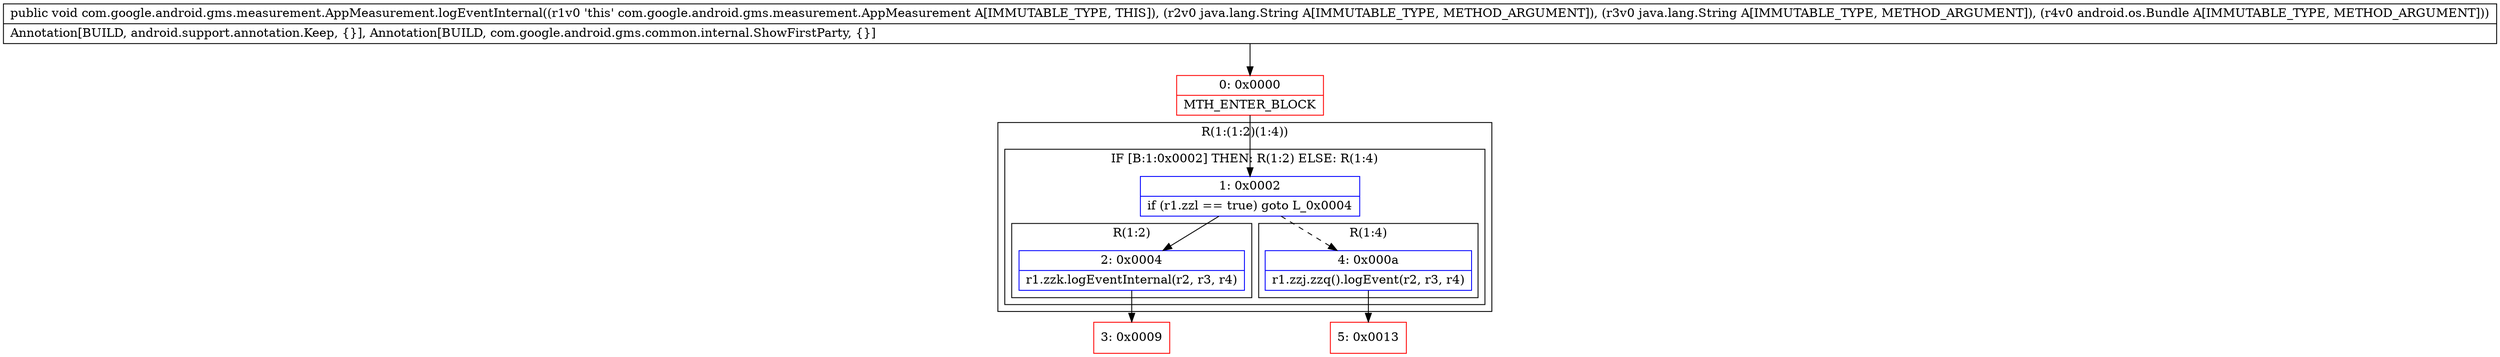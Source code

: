 digraph "CFG forcom.google.android.gms.measurement.AppMeasurement.logEventInternal(Ljava\/lang\/String;Ljava\/lang\/String;Landroid\/os\/Bundle;)V" {
subgraph cluster_Region_1927854940 {
label = "R(1:(1:2)(1:4))";
node [shape=record,color=blue];
subgraph cluster_IfRegion_71008406 {
label = "IF [B:1:0x0002] THEN: R(1:2) ELSE: R(1:4)";
node [shape=record,color=blue];
Node_1 [shape=record,label="{1\:\ 0x0002|if (r1.zzl == true) goto L_0x0004\l}"];
subgraph cluster_Region_1894866531 {
label = "R(1:2)";
node [shape=record,color=blue];
Node_2 [shape=record,label="{2\:\ 0x0004|r1.zzk.logEventInternal(r2, r3, r4)\l}"];
}
subgraph cluster_Region_1797645308 {
label = "R(1:4)";
node [shape=record,color=blue];
Node_4 [shape=record,label="{4\:\ 0x000a|r1.zzj.zzq().logEvent(r2, r3, r4)\l}"];
}
}
}
Node_0 [shape=record,color=red,label="{0\:\ 0x0000|MTH_ENTER_BLOCK\l}"];
Node_3 [shape=record,color=red,label="{3\:\ 0x0009}"];
Node_5 [shape=record,color=red,label="{5\:\ 0x0013}"];
MethodNode[shape=record,label="{public void com.google.android.gms.measurement.AppMeasurement.logEventInternal((r1v0 'this' com.google.android.gms.measurement.AppMeasurement A[IMMUTABLE_TYPE, THIS]), (r2v0 java.lang.String A[IMMUTABLE_TYPE, METHOD_ARGUMENT]), (r3v0 java.lang.String A[IMMUTABLE_TYPE, METHOD_ARGUMENT]), (r4v0 android.os.Bundle A[IMMUTABLE_TYPE, METHOD_ARGUMENT]))  | Annotation[BUILD, android.support.annotation.Keep, \{\}], Annotation[BUILD, com.google.android.gms.common.internal.ShowFirstParty, \{\}]\l}"];
MethodNode -> Node_0;
Node_1 -> Node_2;
Node_1 -> Node_4[style=dashed];
Node_2 -> Node_3;
Node_4 -> Node_5;
Node_0 -> Node_1;
}


